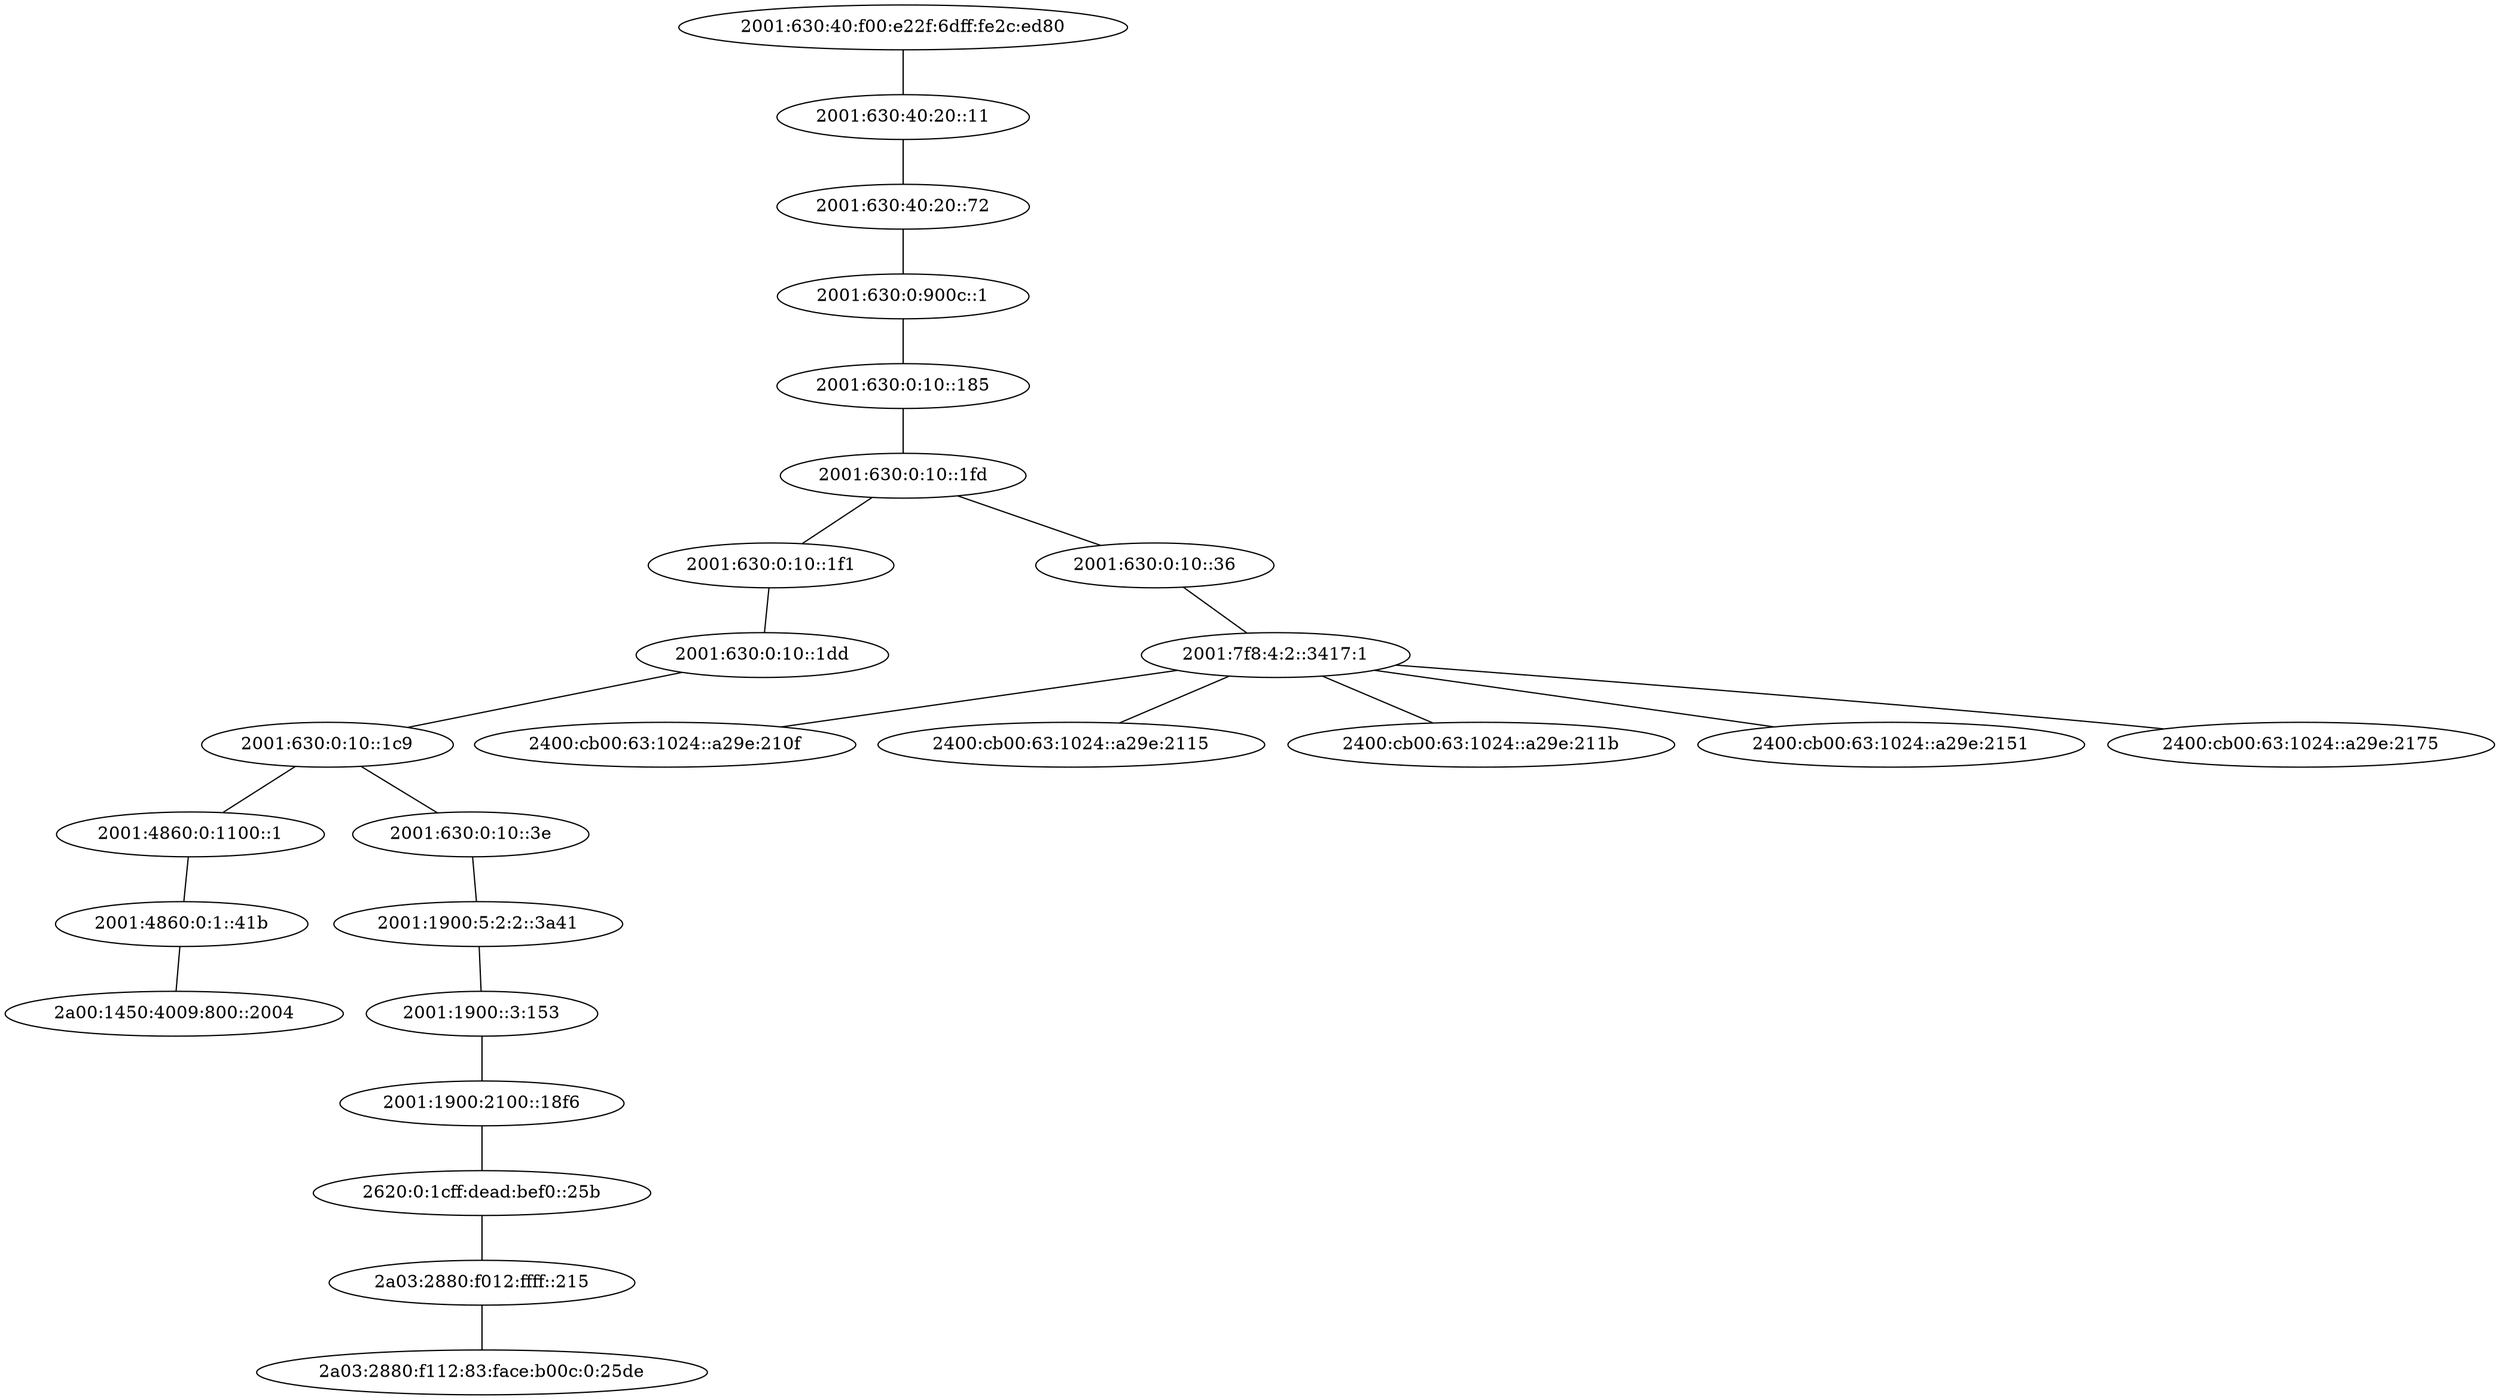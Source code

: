 graph routertopology {
"2001:1900::3:153" -- "2001:1900:2100::18f6"
"2001:1900:2100::18f6" -- "2620:0:1cff:dead:bef0::25b"
"2001:1900:5:2:2::3a41" -- "2001:1900::3:153"
"2001:4860:0:1::41b" -- "2a00:1450:4009:800::2004"
"2001:4860:0:1100::1" -- "2001:4860:0:1::41b"
"2001:630:0:10::185" -- "2001:630:0:10::1fd"
"2001:630:0:10::1c9" -- "2001:4860:0:1100::1"
"2001:630:0:10::1c9" -- "2001:630:0:10::3e"
"2001:630:0:10::1dd" -- "2001:630:0:10::1c9"
"2001:630:0:10::1f1" -- "2001:630:0:10::1dd"
"2001:630:0:10::1fd" -- "2001:630:0:10::1f1"
"2001:630:0:10::1fd" -- "2001:630:0:10::36"
"2001:630:0:10::36" -- "2001:7f8:4:2::3417:1"
"2001:630:0:10::3e" -- "2001:1900:5:2:2::3a41"
"2001:630:0:900c::1" -- "2001:630:0:10::185"
"2001:630:40:20::11" -- "2001:630:40:20::72"
"2001:630:40:20::72" -- "2001:630:0:900c::1"
"2001:630:40:f00:e22f:6dff:fe2c:ed80" -- "2001:630:40:20::11"
"2001:7f8:4:2::3417:1" -- "2400:cb00:63:1024::a29e:210f"
"2001:7f8:4:2::3417:1" -- "2400:cb00:63:1024::a29e:2115"
"2001:7f8:4:2::3417:1" -- "2400:cb00:63:1024::a29e:211b"
"2001:7f8:4:2::3417:1" -- "2400:cb00:63:1024::a29e:2151"
"2001:7f8:4:2::3417:1" -- "2400:cb00:63:1024::a29e:2175"
"2620:0:1cff:dead:bef0::25b" -- "2a03:2880:f012:ffff::215"
"2a03:2880:f012:ffff::215" -- "2a03:2880:f112:83:face:b00c:0:25de"
}
